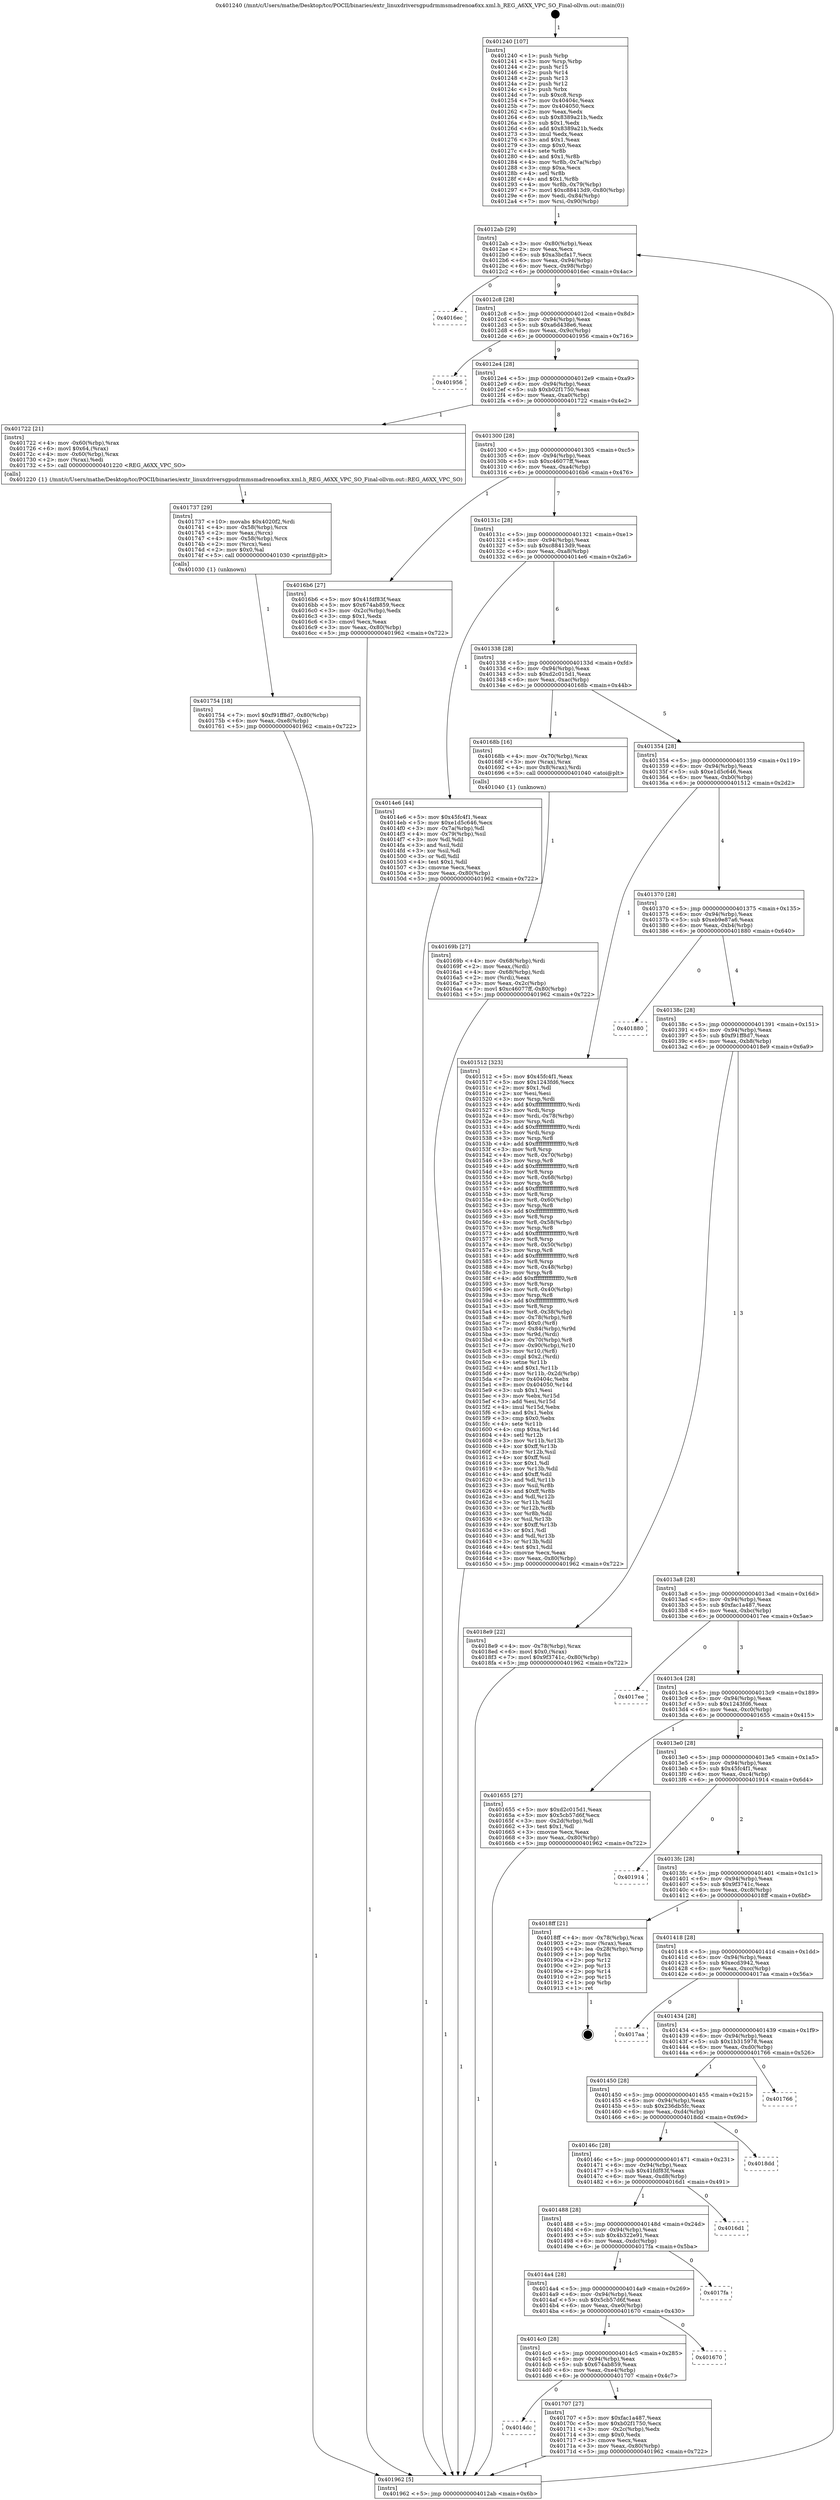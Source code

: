 digraph "0x401240" {
  label = "0x401240 (/mnt/c/Users/mathe/Desktop/tcc/POCII/binaries/extr_linuxdriversgpudrmmsmadrenoa6xx.xml.h_REG_A6XX_VPC_SO_Final-ollvm.out::main(0))"
  labelloc = "t"
  node[shape=record]

  Entry [label="",width=0.3,height=0.3,shape=circle,fillcolor=black,style=filled]
  "0x4012ab" [label="{
     0x4012ab [29]\l
     | [instrs]\l
     &nbsp;&nbsp;0x4012ab \<+3\>: mov -0x80(%rbp),%eax\l
     &nbsp;&nbsp;0x4012ae \<+2\>: mov %eax,%ecx\l
     &nbsp;&nbsp;0x4012b0 \<+6\>: sub $0xa3bcfa17,%ecx\l
     &nbsp;&nbsp;0x4012b6 \<+6\>: mov %eax,-0x94(%rbp)\l
     &nbsp;&nbsp;0x4012bc \<+6\>: mov %ecx,-0x98(%rbp)\l
     &nbsp;&nbsp;0x4012c2 \<+6\>: je 00000000004016ec \<main+0x4ac\>\l
  }"]
  "0x4016ec" [label="{
     0x4016ec\l
  }", style=dashed]
  "0x4012c8" [label="{
     0x4012c8 [28]\l
     | [instrs]\l
     &nbsp;&nbsp;0x4012c8 \<+5\>: jmp 00000000004012cd \<main+0x8d\>\l
     &nbsp;&nbsp;0x4012cd \<+6\>: mov -0x94(%rbp),%eax\l
     &nbsp;&nbsp;0x4012d3 \<+5\>: sub $0xa6d438e6,%eax\l
     &nbsp;&nbsp;0x4012d8 \<+6\>: mov %eax,-0x9c(%rbp)\l
     &nbsp;&nbsp;0x4012de \<+6\>: je 0000000000401956 \<main+0x716\>\l
  }"]
  Exit [label="",width=0.3,height=0.3,shape=circle,fillcolor=black,style=filled,peripheries=2]
  "0x401956" [label="{
     0x401956\l
  }", style=dashed]
  "0x4012e4" [label="{
     0x4012e4 [28]\l
     | [instrs]\l
     &nbsp;&nbsp;0x4012e4 \<+5\>: jmp 00000000004012e9 \<main+0xa9\>\l
     &nbsp;&nbsp;0x4012e9 \<+6\>: mov -0x94(%rbp),%eax\l
     &nbsp;&nbsp;0x4012ef \<+5\>: sub $0xb02f1750,%eax\l
     &nbsp;&nbsp;0x4012f4 \<+6\>: mov %eax,-0xa0(%rbp)\l
     &nbsp;&nbsp;0x4012fa \<+6\>: je 0000000000401722 \<main+0x4e2\>\l
  }"]
  "0x401754" [label="{
     0x401754 [18]\l
     | [instrs]\l
     &nbsp;&nbsp;0x401754 \<+7\>: movl $0xf91ff8d7,-0x80(%rbp)\l
     &nbsp;&nbsp;0x40175b \<+6\>: mov %eax,-0xe8(%rbp)\l
     &nbsp;&nbsp;0x401761 \<+5\>: jmp 0000000000401962 \<main+0x722\>\l
  }"]
  "0x401722" [label="{
     0x401722 [21]\l
     | [instrs]\l
     &nbsp;&nbsp;0x401722 \<+4\>: mov -0x60(%rbp),%rax\l
     &nbsp;&nbsp;0x401726 \<+6\>: movl $0x64,(%rax)\l
     &nbsp;&nbsp;0x40172c \<+4\>: mov -0x60(%rbp),%rax\l
     &nbsp;&nbsp;0x401730 \<+2\>: mov (%rax),%edi\l
     &nbsp;&nbsp;0x401732 \<+5\>: call 0000000000401220 \<REG_A6XX_VPC_SO\>\l
     | [calls]\l
     &nbsp;&nbsp;0x401220 \{1\} (/mnt/c/Users/mathe/Desktop/tcc/POCII/binaries/extr_linuxdriversgpudrmmsmadrenoa6xx.xml.h_REG_A6XX_VPC_SO_Final-ollvm.out::REG_A6XX_VPC_SO)\l
  }"]
  "0x401300" [label="{
     0x401300 [28]\l
     | [instrs]\l
     &nbsp;&nbsp;0x401300 \<+5\>: jmp 0000000000401305 \<main+0xc5\>\l
     &nbsp;&nbsp;0x401305 \<+6\>: mov -0x94(%rbp),%eax\l
     &nbsp;&nbsp;0x40130b \<+5\>: sub $0xc46077ff,%eax\l
     &nbsp;&nbsp;0x401310 \<+6\>: mov %eax,-0xa4(%rbp)\l
     &nbsp;&nbsp;0x401316 \<+6\>: je 00000000004016b6 \<main+0x476\>\l
  }"]
  "0x401737" [label="{
     0x401737 [29]\l
     | [instrs]\l
     &nbsp;&nbsp;0x401737 \<+10\>: movabs $0x4020f2,%rdi\l
     &nbsp;&nbsp;0x401741 \<+4\>: mov -0x58(%rbp),%rcx\l
     &nbsp;&nbsp;0x401745 \<+2\>: mov %eax,(%rcx)\l
     &nbsp;&nbsp;0x401747 \<+4\>: mov -0x58(%rbp),%rcx\l
     &nbsp;&nbsp;0x40174b \<+2\>: mov (%rcx),%esi\l
     &nbsp;&nbsp;0x40174d \<+2\>: mov $0x0,%al\l
     &nbsp;&nbsp;0x40174f \<+5\>: call 0000000000401030 \<printf@plt\>\l
     | [calls]\l
     &nbsp;&nbsp;0x401030 \{1\} (unknown)\l
  }"]
  "0x4016b6" [label="{
     0x4016b6 [27]\l
     | [instrs]\l
     &nbsp;&nbsp;0x4016b6 \<+5\>: mov $0x41fdf83f,%eax\l
     &nbsp;&nbsp;0x4016bb \<+5\>: mov $0x674ab859,%ecx\l
     &nbsp;&nbsp;0x4016c0 \<+3\>: mov -0x2c(%rbp),%edx\l
     &nbsp;&nbsp;0x4016c3 \<+3\>: cmp $0x1,%edx\l
     &nbsp;&nbsp;0x4016c6 \<+3\>: cmovl %ecx,%eax\l
     &nbsp;&nbsp;0x4016c9 \<+3\>: mov %eax,-0x80(%rbp)\l
     &nbsp;&nbsp;0x4016cc \<+5\>: jmp 0000000000401962 \<main+0x722\>\l
  }"]
  "0x40131c" [label="{
     0x40131c [28]\l
     | [instrs]\l
     &nbsp;&nbsp;0x40131c \<+5\>: jmp 0000000000401321 \<main+0xe1\>\l
     &nbsp;&nbsp;0x401321 \<+6\>: mov -0x94(%rbp),%eax\l
     &nbsp;&nbsp;0x401327 \<+5\>: sub $0xc88413d9,%eax\l
     &nbsp;&nbsp;0x40132c \<+6\>: mov %eax,-0xa8(%rbp)\l
     &nbsp;&nbsp;0x401332 \<+6\>: je 00000000004014e6 \<main+0x2a6\>\l
  }"]
  "0x4014dc" [label="{
     0x4014dc\l
  }", style=dashed]
  "0x4014e6" [label="{
     0x4014e6 [44]\l
     | [instrs]\l
     &nbsp;&nbsp;0x4014e6 \<+5\>: mov $0x45fc4f1,%eax\l
     &nbsp;&nbsp;0x4014eb \<+5\>: mov $0xe1d5c646,%ecx\l
     &nbsp;&nbsp;0x4014f0 \<+3\>: mov -0x7a(%rbp),%dl\l
     &nbsp;&nbsp;0x4014f3 \<+4\>: mov -0x79(%rbp),%sil\l
     &nbsp;&nbsp;0x4014f7 \<+3\>: mov %dl,%dil\l
     &nbsp;&nbsp;0x4014fa \<+3\>: and %sil,%dil\l
     &nbsp;&nbsp;0x4014fd \<+3\>: xor %sil,%dl\l
     &nbsp;&nbsp;0x401500 \<+3\>: or %dl,%dil\l
     &nbsp;&nbsp;0x401503 \<+4\>: test $0x1,%dil\l
     &nbsp;&nbsp;0x401507 \<+3\>: cmovne %ecx,%eax\l
     &nbsp;&nbsp;0x40150a \<+3\>: mov %eax,-0x80(%rbp)\l
     &nbsp;&nbsp;0x40150d \<+5\>: jmp 0000000000401962 \<main+0x722\>\l
  }"]
  "0x401338" [label="{
     0x401338 [28]\l
     | [instrs]\l
     &nbsp;&nbsp;0x401338 \<+5\>: jmp 000000000040133d \<main+0xfd\>\l
     &nbsp;&nbsp;0x40133d \<+6\>: mov -0x94(%rbp),%eax\l
     &nbsp;&nbsp;0x401343 \<+5\>: sub $0xd2c015d1,%eax\l
     &nbsp;&nbsp;0x401348 \<+6\>: mov %eax,-0xac(%rbp)\l
     &nbsp;&nbsp;0x40134e \<+6\>: je 000000000040168b \<main+0x44b\>\l
  }"]
  "0x401962" [label="{
     0x401962 [5]\l
     | [instrs]\l
     &nbsp;&nbsp;0x401962 \<+5\>: jmp 00000000004012ab \<main+0x6b\>\l
  }"]
  "0x401240" [label="{
     0x401240 [107]\l
     | [instrs]\l
     &nbsp;&nbsp;0x401240 \<+1\>: push %rbp\l
     &nbsp;&nbsp;0x401241 \<+3\>: mov %rsp,%rbp\l
     &nbsp;&nbsp;0x401244 \<+2\>: push %r15\l
     &nbsp;&nbsp;0x401246 \<+2\>: push %r14\l
     &nbsp;&nbsp;0x401248 \<+2\>: push %r13\l
     &nbsp;&nbsp;0x40124a \<+2\>: push %r12\l
     &nbsp;&nbsp;0x40124c \<+1\>: push %rbx\l
     &nbsp;&nbsp;0x40124d \<+7\>: sub $0xc8,%rsp\l
     &nbsp;&nbsp;0x401254 \<+7\>: mov 0x40404c,%eax\l
     &nbsp;&nbsp;0x40125b \<+7\>: mov 0x404050,%ecx\l
     &nbsp;&nbsp;0x401262 \<+2\>: mov %eax,%edx\l
     &nbsp;&nbsp;0x401264 \<+6\>: sub $0x8389a21b,%edx\l
     &nbsp;&nbsp;0x40126a \<+3\>: sub $0x1,%edx\l
     &nbsp;&nbsp;0x40126d \<+6\>: add $0x8389a21b,%edx\l
     &nbsp;&nbsp;0x401273 \<+3\>: imul %edx,%eax\l
     &nbsp;&nbsp;0x401276 \<+3\>: and $0x1,%eax\l
     &nbsp;&nbsp;0x401279 \<+3\>: cmp $0x0,%eax\l
     &nbsp;&nbsp;0x40127c \<+4\>: sete %r8b\l
     &nbsp;&nbsp;0x401280 \<+4\>: and $0x1,%r8b\l
     &nbsp;&nbsp;0x401284 \<+4\>: mov %r8b,-0x7a(%rbp)\l
     &nbsp;&nbsp;0x401288 \<+3\>: cmp $0xa,%ecx\l
     &nbsp;&nbsp;0x40128b \<+4\>: setl %r8b\l
     &nbsp;&nbsp;0x40128f \<+4\>: and $0x1,%r8b\l
     &nbsp;&nbsp;0x401293 \<+4\>: mov %r8b,-0x79(%rbp)\l
     &nbsp;&nbsp;0x401297 \<+7\>: movl $0xc88413d9,-0x80(%rbp)\l
     &nbsp;&nbsp;0x40129e \<+6\>: mov %edi,-0x84(%rbp)\l
     &nbsp;&nbsp;0x4012a4 \<+7\>: mov %rsi,-0x90(%rbp)\l
  }"]
  "0x401707" [label="{
     0x401707 [27]\l
     | [instrs]\l
     &nbsp;&nbsp;0x401707 \<+5\>: mov $0xfac1a487,%eax\l
     &nbsp;&nbsp;0x40170c \<+5\>: mov $0xb02f1750,%ecx\l
     &nbsp;&nbsp;0x401711 \<+3\>: mov -0x2c(%rbp),%edx\l
     &nbsp;&nbsp;0x401714 \<+3\>: cmp $0x0,%edx\l
     &nbsp;&nbsp;0x401717 \<+3\>: cmove %ecx,%eax\l
     &nbsp;&nbsp;0x40171a \<+3\>: mov %eax,-0x80(%rbp)\l
     &nbsp;&nbsp;0x40171d \<+5\>: jmp 0000000000401962 \<main+0x722\>\l
  }"]
  "0x40168b" [label="{
     0x40168b [16]\l
     | [instrs]\l
     &nbsp;&nbsp;0x40168b \<+4\>: mov -0x70(%rbp),%rax\l
     &nbsp;&nbsp;0x40168f \<+3\>: mov (%rax),%rax\l
     &nbsp;&nbsp;0x401692 \<+4\>: mov 0x8(%rax),%rdi\l
     &nbsp;&nbsp;0x401696 \<+5\>: call 0000000000401040 \<atoi@plt\>\l
     | [calls]\l
     &nbsp;&nbsp;0x401040 \{1\} (unknown)\l
  }"]
  "0x401354" [label="{
     0x401354 [28]\l
     | [instrs]\l
     &nbsp;&nbsp;0x401354 \<+5\>: jmp 0000000000401359 \<main+0x119\>\l
     &nbsp;&nbsp;0x401359 \<+6\>: mov -0x94(%rbp),%eax\l
     &nbsp;&nbsp;0x40135f \<+5\>: sub $0xe1d5c646,%eax\l
     &nbsp;&nbsp;0x401364 \<+6\>: mov %eax,-0xb0(%rbp)\l
     &nbsp;&nbsp;0x40136a \<+6\>: je 0000000000401512 \<main+0x2d2\>\l
  }"]
  "0x4014c0" [label="{
     0x4014c0 [28]\l
     | [instrs]\l
     &nbsp;&nbsp;0x4014c0 \<+5\>: jmp 00000000004014c5 \<main+0x285\>\l
     &nbsp;&nbsp;0x4014c5 \<+6\>: mov -0x94(%rbp),%eax\l
     &nbsp;&nbsp;0x4014cb \<+5\>: sub $0x674ab859,%eax\l
     &nbsp;&nbsp;0x4014d0 \<+6\>: mov %eax,-0xe4(%rbp)\l
     &nbsp;&nbsp;0x4014d6 \<+6\>: je 0000000000401707 \<main+0x4c7\>\l
  }"]
  "0x401512" [label="{
     0x401512 [323]\l
     | [instrs]\l
     &nbsp;&nbsp;0x401512 \<+5\>: mov $0x45fc4f1,%eax\l
     &nbsp;&nbsp;0x401517 \<+5\>: mov $0x1243fd6,%ecx\l
     &nbsp;&nbsp;0x40151c \<+2\>: mov $0x1,%dl\l
     &nbsp;&nbsp;0x40151e \<+2\>: xor %esi,%esi\l
     &nbsp;&nbsp;0x401520 \<+3\>: mov %rsp,%rdi\l
     &nbsp;&nbsp;0x401523 \<+4\>: add $0xfffffffffffffff0,%rdi\l
     &nbsp;&nbsp;0x401527 \<+3\>: mov %rdi,%rsp\l
     &nbsp;&nbsp;0x40152a \<+4\>: mov %rdi,-0x78(%rbp)\l
     &nbsp;&nbsp;0x40152e \<+3\>: mov %rsp,%rdi\l
     &nbsp;&nbsp;0x401531 \<+4\>: add $0xfffffffffffffff0,%rdi\l
     &nbsp;&nbsp;0x401535 \<+3\>: mov %rdi,%rsp\l
     &nbsp;&nbsp;0x401538 \<+3\>: mov %rsp,%r8\l
     &nbsp;&nbsp;0x40153b \<+4\>: add $0xfffffffffffffff0,%r8\l
     &nbsp;&nbsp;0x40153f \<+3\>: mov %r8,%rsp\l
     &nbsp;&nbsp;0x401542 \<+4\>: mov %r8,-0x70(%rbp)\l
     &nbsp;&nbsp;0x401546 \<+3\>: mov %rsp,%r8\l
     &nbsp;&nbsp;0x401549 \<+4\>: add $0xfffffffffffffff0,%r8\l
     &nbsp;&nbsp;0x40154d \<+3\>: mov %r8,%rsp\l
     &nbsp;&nbsp;0x401550 \<+4\>: mov %r8,-0x68(%rbp)\l
     &nbsp;&nbsp;0x401554 \<+3\>: mov %rsp,%r8\l
     &nbsp;&nbsp;0x401557 \<+4\>: add $0xfffffffffffffff0,%r8\l
     &nbsp;&nbsp;0x40155b \<+3\>: mov %r8,%rsp\l
     &nbsp;&nbsp;0x40155e \<+4\>: mov %r8,-0x60(%rbp)\l
     &nbsp;&nbsp;0x401562 \<+3\>: mov %rsp,%r8\l
     &nbsp;&nbsp;0x401565 \<+4\>: add $0xfffffffffffffff0,%r8\l
     &nbsp;&nbsp;0x401569 \<+3\>: mov %r8,%rsp\l
     &nbsp;&nbsp;0x40156c \<+4\>: mov %r8,-0x58(%rbp)\l
     &nbsp;&nbsp;0x401570 \<+3\>: mov %rsp,%r8\l
     &nbsp;&nbsp;0x401573 \<+4\>: add $0xfffffffffffffff0,%r8\l
     &nbsp;&nbsp;0x401577 \<+3\>: mov %r8,%rsp\l
     &nbsp;&nbsp;0x40157a \<+4\>: mov %r8,-0x50(%rbp)\l
     &nbsp;&nbsp;0x40157e \<+3\>: mov %rsp,%r8\l
     &nbsp;&nbsp;0x401581 \<+4\>: add $0xfffffffffffffff0,%r8\l
     &nbsp;&nbsp;0x401585 \<+3\>: mov %r8,%rsp\l
     &nbsp;&nbsp;0x401588 \<+4\>: mov %r8,-0x48(%rbp)\l
     &nbsp;&nbsp;0x40158c \<+3\>: mov %rsp,%r8\l
     &nbsp;&nbsp;0x40158f \<+4\>: add $0xfffffffffffffff0,%r8\l
     &nbsp;&nbsp;0x401593 \<+3\>: mov %r8,%rsp\l
     &nbsp;&nbsp;0x401596 \<+4\>: mov %r8,-0x40(%rbp)\l
     &nbsp;&nbsp;0x40159a \<+3\>: mov %rsp,%r8\l
     &nbsp;&nbsp;0x40159d \<+4\>: add $0xfffffffffffffff0,%r8\l
     &nbsp;&nbsp;0x4015a1 \<+3\>: mov %r8,%rsp\l
     &nbsp;&nbsp;0x4015a4 \<+4\>: mov %r8,-0x38(%rbp)\l
     &nbsp;&nbsp;0x4015a8 \<+4\>: mov -0x78(%rbp),%r8\l
     &nbsp;&nbsp;0x4015ac \<+7\>: movl $0x0,(%r8)\l
     &nbsp;&nbsp;0x4015b3 \<+7\>: mov -0x84(%rbp),%r9d\l
     &nbsp;&nbsp;0x4015ba \<+3\>: mov %r9d,(%rdi)\l
     &nbsp;&nbsp;0x4015bd \<+4\>: mov -0x70(%rbp),%r8\l
     &nbsp;&nbsp;0x4015c1 \<+7\>: mov -0x90(%rbp),%r10\l
     &nbsp;&nbsp;0x4015c8 \<+3\>: mov %r10,(%r8)\l
     &nbsp;&nbsp;0x4015cb \<+3\>: cmpl $0x2,(%rdi)\l
     &nbsp;&nbsp;0x4015ce \<+4\>: setne %r11b\l
     &nbsp;&nbsp;0x4015d2 \<+4\>: and $0x1,%r11b\l
     &nbsp;&nbsp;0x4015d6 \<+4\>: mov %r11b,-0x2d(%rbp)\l
     &nbsp;&nbsp;0x4015da \<+7\>: mov 0x40404c,%ebx\l
     &nbsp;&nbsp;0x4015e1 \<+8\>: mov 0x404050,%r14d\l
     &nbsp;&nbsp;0x4015e9 \<+3\>: sub $0x1,%esi\l
     &nbsp;&nbsp;0x4015ec \<+3\>: mov %ebx,%r15d\l
     &nbsp;&nbsp;0x4015ef \<+3\>: add %esi,%r15d\l
     &nbsp;&nbsp;0x4015f2 \<+4\>: imul %r15d,%ebx\l
     &nbsp;&nbsp;0x4015f6 \<+3\>: and $0x1,%ebx\l
     &nbsp;&nbsp;0x4015f9 \<+3\>: cmp $0x0,%ebx\l
     &nbsp;&nbsp;0x4015fc \<+4\>: sete %r11b\l
     &nbsp;&nbsp;0x401600 \<+4\>: cmp $0xa,%r14d\l
     &nbsp;&nbsp;0x401604 \<+4\>: setl %r12b\l
     &nbsp;&nbsp;0x401608 \<+3\>: mov %r11b,%r13b\l
     &nbsp;&nbsp;0x40160b \<+4\>: xor $0xff,%r13b\l
     &nbsp;&nbsp;0x40160f \<+3\>: mov %r12b,%sil\l
     &nbsp;&nbsp;0x401612 \<+4\>: xor $0xff,%sil\l
     &nbsp;&nbsp;0x401616 \<+3\>: xor $0x1,%dl\l
     &nbsp;&nbsp;0x401619 \<+3\>: mov %r13b,%dil\l
     &nbsp;&nbsp;0x40161c \<+4\>: and $0xff,%dil\l
     &nbsp;&nbsp;0x401620 \<+3\>: and %dl,%r11b\l
     &nbsp;&nbsp;0x401623 \<+3\>: mov %sil,%r8b\l
     &nbsp;&nbsp;0x401626 \<+4\>: and $0xff,%r8b\l
     &nbsp;&nbsp;0x40162a \<+3\>: and %dl,%r12b\l
     &nbsp;&nbsp;0x40162d \<+3\>: or %r11b,%dil\l
     &nbsp;&nbsp;0x401630 \<+3\>: or %r12b,%r8b\l
     &nbsp;&nbsp;0x401633 \<+3\>: xor %r8b,%dil\l
     &nbsp;&nbsp;0x401636 \<+3\>: or %sil,%r13b\l
     &nbsp;&nbsp;0x401639 \<+4\>: xor $0xff,%r13b\l
     &nbsp;&nbsp;0x40163d \<+3\>: or $0x1,%dl\l
     &nbsp;&nbsp;0x401640 \<+3\>: and %dl,%r13b\l
     &nbsp;&nbsp;0x401643 \<+3\>: or %r13b,%dil\l
     &nbsp;&nbsp;0x401646 \<+4\>: test $0x1,%dil\l
     &nbsp;&nbsp;0x40164a \<+3\>: cmovne %ecx,%eax\l
     &nbsp;&nbsp;0x40164d \<+3\>: mov %eax,-0x80(%rbp)\l
     &nbsp;&nbsp;0x401650 \<+5\>: jmp 0000000000401962 \<main+0x722\>\l
  }"]
  "0x401370" [label="{
     0x401370 [28]\l
     | [instrs]\l
     &nbsp;&nbsp;0x401370 \<+5\>: jmp 0000000000401375 \<main+0x135\>\l
     &nbsp;&nbsp;0x401375 \<+6\>: mov -0x94(%rbp),%eax\l
     &nbsp;&nbsp;0x40137b \<+5\>: sub $0xeb9e87a6,%eax\l
     &nbsp;&nbsp;0x401380 \<+6\>: mov %eax,-0xb4(%rbp)\l
     &nbsp;&nbsp;0x401386 \<+6\>: je 0000000000401880 \<main+0x640\>\l
  }"]
  "0x401670" [label="{
     0x401670\l
  }", style=dashed]
  "0x4014a4" [label="{
     0x4014a4 [28]\l
     | [instrs]\l
     &nbsp;&nbsp;0x4014a4 \<+5\>: jmp 00000000004014a9 \<main+0x269\>\l
     &nbsp;&nbsp;0x4014a9 \<+6\>: mov -0x94(%rbp),%eax\l
     &nbsp;&nbsp;0x4014af \<+5\>: sub $0x5cb57d6f,%eax\l
     &nbsp;&nbsp;0x4014b4 \<+6\>: mov %eax,-0xe0(%rbp)\l
     &nbsp;&nbsp;0x4014ba \<+6\>: je 0000000000401670 \<main+0x430\>\l
  }"]
  "0x401880" [label="{
     0x401880\l
  }", style=dashed]
  "0x40138c" [label="{
     0x40138c [28]\l
     | [instrs]\l
     &nbsp;&nbsp;0x40138c \<+5\>: jmp 0000000000401391 \<main+0x151\>\l
     &nbsp;&nbsp;0x401391 \<+6\>: mov -0x94(%rbp),%eax\l
     &nbsp;&nbsp;0x401397 \<+5\>: sub $0xf91ff8d7,%eax\l
     &nbsp;&nbsp;0x40139c \<+6\>: mov %eax,-0xb8(%rbp)\l
     &nbsp;&nbsp;0x4013a2 \<+6\>: je 00000000004018e9 \<main+0x6a9\>\l
  }"]
  "0x4017fa" [label="{
     0x4017fa\l
  }", style=dashed]
  "0x4018e9" [label="{
     0x4018e9 [22]\l
     | [instrs]\l
     &nbsp;&nbsp;0x4018e9 \<+4\>: mov -0x78(%rbp),%rax\l
     &nbsp;&nbsp;0x4018ed \<+6\>: movl $0x0,(%rax)\l
     &nbsp;&nbsp;0x4018f3 \<+7\>: movl $0x9f3741c,-0x80(%rbp)\l
     &nbsp;&nbsp;0x4018fa \<+5\>: jmp 0000000000401962 \<main+0x722\>\l
  }"]
  "0x4013a8" [label="{
     0x4013a8 [28]\l
     | [instrs]\l
     &nbsp;&nbsp;0x4013a8 \<+5\>: jmp 00000000004013ad \<main+0x16d\>\l
     &nbsp;&nbsp;0x4013ad \<+6\>: mov -0x94(%rbp),%eax\l
     &nbsp;&nbsp;0x4013b3 \<+5\>: sub $0xfac1a487,%eax\l
     &nbsp;&nbsp;0x4013b8 \<+6\>: mov %eax,-0xbc(%rbp)\l
     &nbsp;&nbsp;0x4013be \<+6\>: je 00000000004017ee \<main+0x5ae\>\l
  }"]
  "0x401488" [label="{
     0x401488 [28]\l
     | [instrs]\l
     &nbsp;&nbsp;0x401488 \<+5\>: jmp 000000000040148d \<main+0x24d\>\l
     &nbsp;&nbsp;0x40148d \<+6\>: mov -0x94(%rbp),%eax\l
     &nbsp;&nbsp;0x401493 \<+5\>: sub $0x4b322e91,%eax\l
     &nbsp;&nbsp;0x401498 \<+6\>: mov %eax,-0xdc(%rbp)\l
     &nbsp;&nbsp;0x40149e \<+6\>: je 00000000004017fa \<main+0x5ba\>\l
  }"]
  "0x4017ee" [label="{
     0x4017ee\l
  }", style=dashed]
  "0x4013c4" [label="{
     0x4013c4 [28]\l
     | [instrs]\l
     &nbsp;&nbsp;0x4013c4 \<+5\>: jmp 00000000004013c9 \<main+0x189\>\l
     &nbsp;&nbsp;0x4013c9 \<+6\>: mov -0x94(%rbp),%eax\l
     &nbsp;&nbsp;0x4013cf \<+5\>: sub $0x1243fd6,%eax\l
     &nbsp;&nbsp;0x4013d4 \<+6\>: mov %eax,-0xc0(%rbp)\l
     &nbsp;&nbsp;0x4013da \<+6\>: je 0000000000401655 \<main+0x415\>\l
  }"]
  "0x4016d1" [label="{
     0x4016d1\l
  }", style=dashed]
  "0x401655" [label="{
     0x401655 [27]\l
     | [instrs]\l
     &nbsp;&nbsp;0x401655 \<+5\>: mov $0xd2c015d1,%eax\l
     &nbsp;&nbsp;0x40165a \<+5\>: mov $0x5cb57d6f,%ecx\l
     &nbsp;&nbsp;0x40165f \<+3\>: mov -0x2d(%rbp),%dl\l
     &nbsp;&nbsp;0x401662 \<+3\>: test $0x1,%dl\l
     &nbsp;&nbsp;0x401665 \<+3\>: cmovne %ecx,%eax\l
     &nbsp;&nbsp;0x401668 \<+3\>: mov %eax,-0x80(%rbp)\l
     &nbsp;&nbsp;0x40166b \<+5\>: jmp 0000000000401962 \<main+0x722\>\l
  }"]
  "0x4013e0" [label="{
     0x4013e0 [28]\l
     | [instrs]\l
     &nbsp;&nbsp;0x4013e0 \<+5\>: jmp 00000000004013e5 \<main+0x1a5\>\l
     &nbsp;&nbsp;0x4013e5 \<+6\>: mov -0x94(%rbp),%eax\l
     &nbsp;&nbsp;0x4013eb \<+5\>: sub $0x45fc4f1,%eax\l
     &nbsp;&nbsp;0x4013f0 \<+6\>: mov %eax,-0xc4(%rbp)\l
     &nbsp;&nbsp;0x4013f6 \<+6\>: je 0000000000401914 \<main+0x6d4\>\l
  }"]
  "0x40169b" [label="{
     0x40169b [27]\l
     | [instrs]\l
     &nbsp;&nbsp;0x40169b \<+4\>: mov -0x68(%rbp),%rdi\l
     &nbsp;&nbsp;0x40169f \<+2\>: mov %eax,(%rdi)\l
     &nbsp;&nbsp;0x4016a1 \<+4\>: mov -0x68(%rbp),%rdi\l
     &nbsp;&nbsp;0x4016a5 \<+2\>: mov (%rdi),%eax\l
     &nbsp;&nbsp;0x4016a7 \<+3\>: mov %eax,-0x2c(%rbp)\l
     &nbsp;&nbsp;0x4016aa \<+7\>: movl $0xc46077ff,-0x80(%rbp)\l
     &nbsp;&nbsp;0x4016b1 \<+5\>: jmp 0000000000401962 \<main+0x722\>\l
  }"]
  "0x40146c" [label="{
     0x40146c [28]\l
     | [instrs]\l
     &nbsp;&nbsp;0x40146c \<+5\>: jmp 0000000000401471 \<main+0x231\>\l
     &nbsp;&nbsp;0x401471 \<+6\>: mov -0x94(%rbp),%eax\l
     &nbsp;&nbsp;0x401477 \<+5\>: sub $0x41fdf83f,%eax\l
     &nbsp;&nbsp;0x40147c \<+6\>: mov %eax,-0xd8(%rbp)\l
     &nbsp;&nbsp;0x401482 \<+6\>: je 00000000004016d1 \<main+0x491\>\l
  }"]
  "0x401914" [label="{
     0x401914\l
  }", style=dashed]
  "0x4013fc" [label="{
     0x4013fc [28]\l
     | [instrs]\l
     &nbsp;&nbsp;0x4013fc \<+5\>: jmp 0000000000401401 \<main+0x1c1\>\l
     &nbsp;&nbsp;0x401401 \<+6\>: mov -0x94(%rbp),%eax\l
     &nbsp;&nbsp;0x401407 \<+5\>: sub $0x9f3741c,%eax\l
     &nbsp;&nbsp;0x40140c \<+6\>: mov %eax,-0xc8(%rbp)\l
     &nbsp;&nbsp;0x401412 \<+6\>: je 00000000004018ff \<main+0x6bf\>\l
  }"]
  "0x4018dd" [label="{
     0x4018dd\l
  }", style=dashed]
  "0x4018ff" [label="{
     0x4018ff [21]\l
     | [instrs]\l
     &nbsp;&nbsp;0x4018ff \<+4\>: mov -0x78(%rbp),%rax\l
     &nbsp;&nbsp;0x401903 \<+2\>: mov (%rax),%eax\l
     &nbsp;&nbsp;0x401905 \<+4\>: lea -0x28(%rbp),%rsp\l
     &nbsp;&nbsp;0x401909 \<+1\>: pop %rbx\l
     &nbsp;&nbsp;0x40190a \<+2\>: pop %r12\l
     &nbsp;&nbsp;0x40190c \<+2\>: pop %r13\l
     &nbsp;&nbsp;0x40190e \<+2\>: pop %r14\l
     &nbsp;&nbsp;0x401910 \<+2\>: pop %r15\l
     &nbsp;&nbsp;0x401912 \<+1\>: pop %rbp\l
     &nbsp;&nbsp;0x401913 \<+1\>: ret\l
  }"]
  "0x401418" [label="{
     0x401418 [28]\l
     | [instrs]\l
     &nbsp;&nbsp;0x401418 \<+5\>: jmp 000000000040141d \<main+0x1dd\>\l
     &nbsp;&nbsp;0x40141d \<+6\>: mov -0x94(%rbp),%eax\l
     &nbsp;&nbsp;0x401423 \<+5\>: sub $0xecd3942,%eax\l
     &nbsp;&nbsp;0x401428 \<+6\>: mov %eax,-0xcc(%rbp)\l
     &nbsp;&nbsp;0x40142e \<+6\>: je 00000000004017aa \<main+0x56a\>\l
  }"]
  "0x401450" [label="{
     0x401450 [28]\l
     | [instrs]\l
     &nbsp;&nbsp;0x401450 \<+5\>: jmp 0000000000401455 \<main+0x215\>\l
     &nbsp;&nbsp;0x401455 \<+6\>: mov -0x94(%rbp),%eax\l
     &nbsp;&nbsp;0x40145b \<+5\>: sub $0x236db5fc,%eax\l
     &nbsp;&nbsp;0x401460 \<+6\>: mov %eax,-0xd4(%rbp)\l
     &nbsp;&nbsp;0x401466 \<+6\>: je 00000000004018dd \<main+0x69d\>\l
  }"]
  "0x4017aa" [label="{
     0x4017aa\l
  }", style=dashed]
  "0x401434" [label="{
     0x401434 [28]\l
     | [instrs]\l
     &nbsp;&nbsp;0x401434 \<+5\>: jmp 0000000000401439 \<main+0x1f9\>\l
     &nbsp;&nbsp;0x401439 \<+6\>: mov -0x94(%rbp),%eax\l
     &nbsp;&nbsp;0x40143f \<+5\>: sub $0x1b315978,%eax\l
     &nbsp;&nbsp;0x401444 \<+6\>: mov %eax,-0xd0(%rbp)\l
     &nbsp;&nbsp;0x40144a \<+6\>: je 0000000000401766 \<main+0x526\>\l
  }"]
  "0x401766" [label="{
     0x401766\l
  }", style=dashed]
  Entry -> "0x401240" [label=" 1"]
  "0x4012ab" -> "0x4016ec" [label=" 0"]
  "0x4012ab" -> "0x4012c8" [label=" 9"]
  "0x4018ff" -> Exit [label=" 1"]
  "0x4012c8" -> "0x401956" [label=" 0"]
  "0x4012c8" -> "0x4012e4" [label=" 9"]
  "0x4018e9" -> "0x401962" [label=" 1"]
  "0x4012e4" -> "0x401722" [label=" 1"]
  "0x4012e4" -> "0x401300" [label=" 8"]
  "0x401754" -> "0x401962" [label=" 1"]
  "0x401300" -> "0x4016b6" [label=" 1"]
  "0x401300" -> "0x40131c" [label=" 7"]
  "0x401737" -> "0x401754" [label=" 1"]
  "0x40131c" -> "0x4014e6" [label=" 1"]
  "0x40131c" -> "0x401338" [label=" 6"]
  "0x4014e6" -> "0x401962" [label=" 1"]
  "0x401240" -> "0x4012ab" [label=" 1"]
  "0x401962" -> "0x4012ab" [label=" 8"]
  "0x401722" -> "0x401737" [label=" 1"]
  "0x401338" -> "0x40168b" [label=" 1"]
  "0x401338" -> "0x401354" [label=" 5"]
  "0x401707" -> "0x401962" [label=" 1"]
  "0x401354" -> "0x401512" [label=" 1"]
  "0x401354" -> "0x401370" [label=" 4"]
  "0x4014c0" -> "0x401707" [label=" 1"]
  "0x401512" -> "0x401962" [label=" 1"]
  "0x4014c0" -> "0x4014dc" [label=" 0"]
  "0x401370" -> "0x401880" [label=" 0"]
  "0x401370" -> "0x40138c" [label=" 4"]
  "0x4014a4" -> "0x401670" [label=" 0"]
  "0x40138c" -> "0x4018e9" [label=" 1"]
  "0x40138c" -> "0x4013a8" [label=" 3"]
  "0x4014a4" -> "0x4014c0" [label=" 1"]
  "0x4013a8" -> "0x4017ee" [label=" 0"]
  "0x4013a8" -> "0x4013c4" [label=" 3"]
  "0x401488" -> "0x4017fa" [label=" 0"]
  "0x4013c4" -> "0x401655" [label=" 1"]
  "0x4013c4" -> "0x4013e0" [label=" 2"]
  "0x401655" -> "0x401962" [label=" 1"]
  "0x40168b" -> "0x40169b" [label=" 1"]
  "0x40169b" -> "0x401962" [label=" 1"]
  "0x4016b6" -> "0x401962" [label=" 1"]
  "0x401488" -> "0x4014a4" [label=" 1"]
  "0x4013e0" -> "0x401914" [label=" 0"]
  "0x4013e0" -> "0x4013fc" [label=" 2"]
  "0x40146c" -> "0x4016d1" [label=" 0"]
  "0x4013fc" -> "0x4018ff" [label=" 1"]
  "0x4013fc" -> "0x401418" [label=" 1"]
  "0x40146c" -> "0x401488" [label=" 1"]
  "0x401418" -> "0x4017aa" [label=" 0"]
  "0x401418" -> "0x401434" [label=" 1"]
  "0x401450" -> "0x4018dd" [label=" 0"]
  "0x401434" -> "0x401766" [label=" 0"]
  "0x401434" -> "0x401450" [label=" 1"]
  "0x401450" -> "0x40146c" [label=" 1"]
}
